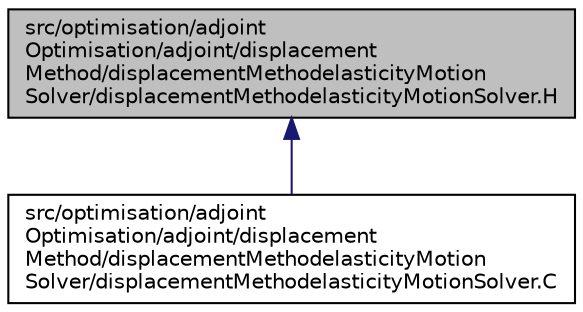 digraph "src/optimisation/adjointOptimisation/adjoint/displacementMethod/displacementMethodelasticityMotionSolver/displacementMethodelasticityMotionSolver.H"
{
  bgcolor="transparent";
  edge [fontname="Helvetica",fontsize="10",labelfontname="Helvetica",labelfontsize="10"];
  node [fontname="Helvetica",fontsize="10",shape=record];
  Node1 [label="src/optimisation/adjoint\lOptimisation/adjoint/displacement\lMethod/displacementMethodelasticityMotion\lSolver/displacementMethodelasticityMotionSolver.H",height=0.2,width=0.4,color="black", fillcolor="grey75", style="filled" fontcolor="black"];
  Node1 -> Node2 [dir="back",color="midnightblue",fontsize="10",style="solid",fontname="Helvetica"];
  Node2 [label="src/optimisation/adjoint\lOptimisation/adjoint/displacement\lMethod/displacementMethodelasticityMotion\lSolver/displacementMethodelasticityMotionSolver.C",height=0.2,width=0.4,color="black",URL="$displacementMethodelasticityMotionSolver_8C.html"];
}
